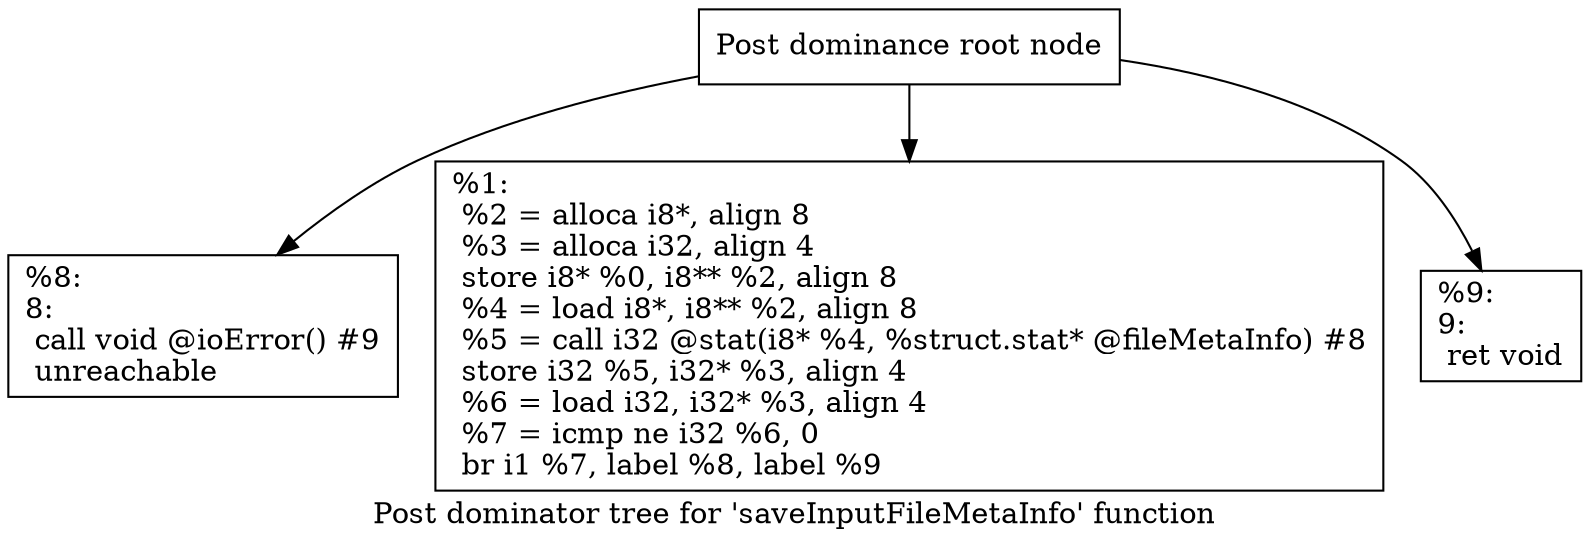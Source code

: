 digraph "Post dominator tree for 'saveInputFileMetaInfo' function" {
	label="Post dominator tree for 'saveInputFileMetaInfo' function";

	Node0x16245c0 [shape=record,label="{Post dominance root node}"];
	Node0x16245c0 -> Node0x161bc70;
	Node0x16245c0 -> Node0x1257e20;
	Node0x16245c0 -> Node0x153ff90;
	Node0x161bc70 [shape=record,label="{%8:\l8:                                                \l  call void @ioError() #9\l  unreachable\l}"];
	Node0x1257e20 [shape=record,label="{%1:\l  %2 = alloca i8*, align 8\l  %3 = alloca i32, align 4\l  store i8* %0, i8** %2, align 8\l  %4 = load i8*, i8** %2, align 8\l  %5 = call i32 @stat(i8* %4, %struct.stat* @fileMetaInfo) #8\l  store i32 %5, i32* %3, align 4\l  %6 = load i32, i32* %3, align 4\l  %7 = icmp ne i32 %6, 0\l  br i1 %7, label %8, label %9\l}"];
	Node0x153ff90 [shape=record,label="{%9:\l9:                                                \l  ret void\l}"];
}

